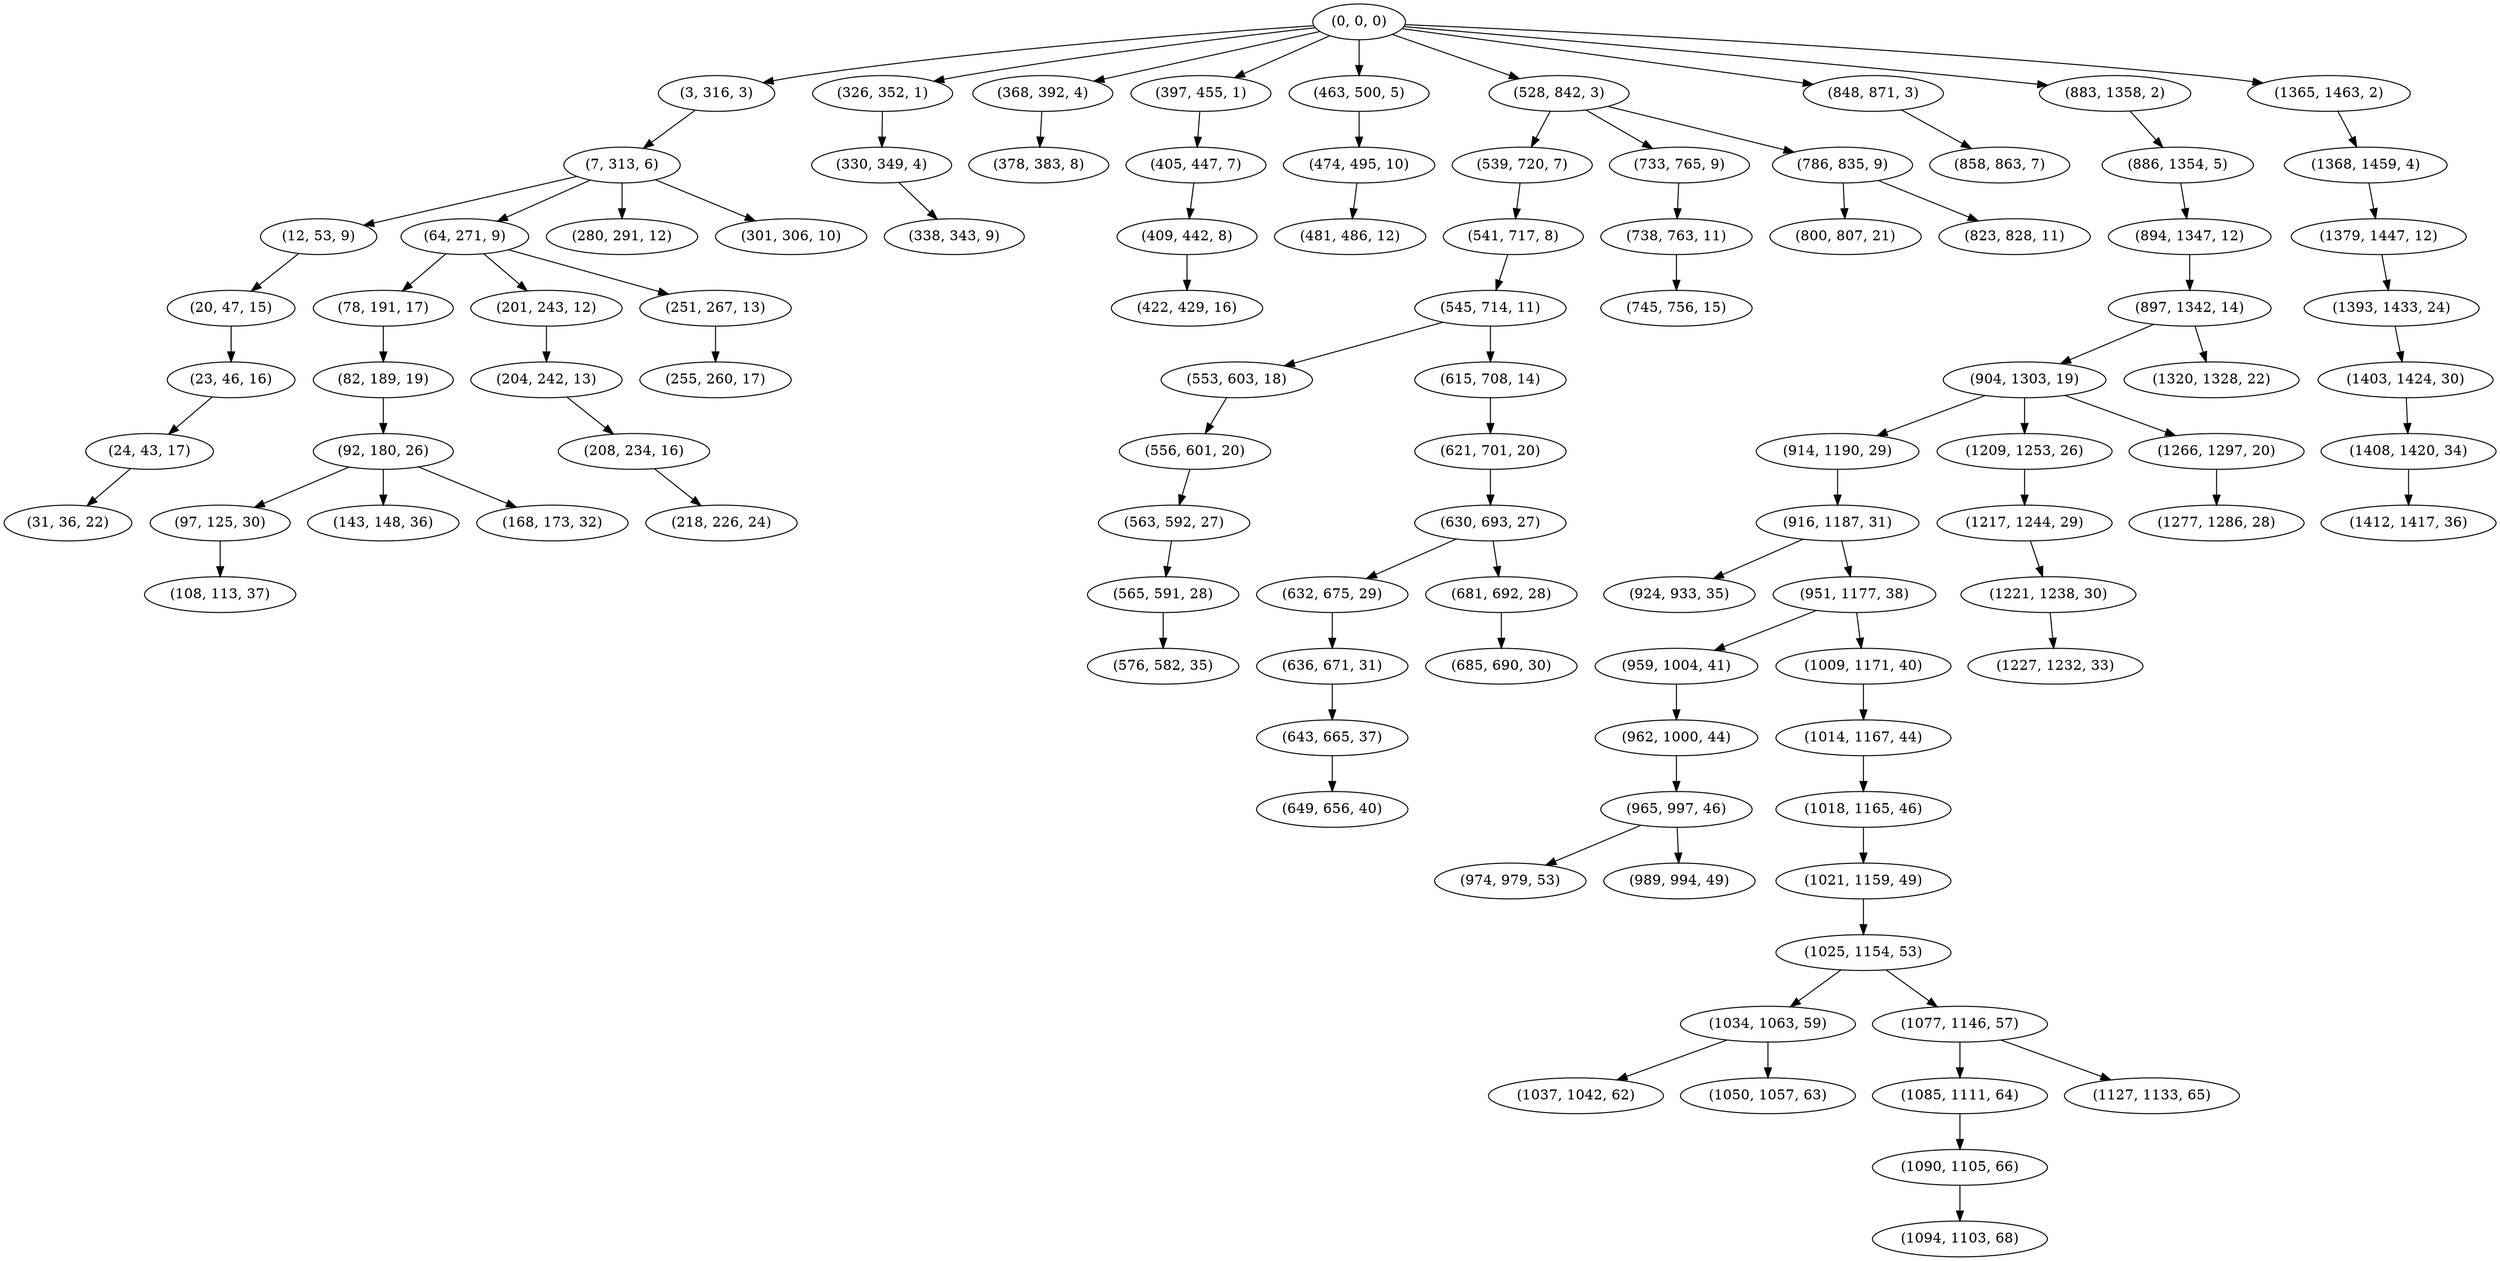 digraph tree {
    "(0, 0, 0)";
    "(3, 316, 3)";
    "(7, 313, 6)";
    "(12, 53, 9)";
    "(20, 47, 15)";
    "(23, 46, 16)";
    "(24, 43, 17)";
    "(31, 36, 22)";
    "(64, 271, 9)";
    "(78, 191, 17)";
    "(82, 189, 19)";
    "(92, 180, 26)";
    "(97, 125, 30)";
    "(108, 113, 37)";
    "(143, 148, 36)";
    "(168, 173, 32)";
    "(201, 243, 12)";
    "(204, 242, 13)";
    "(208, 234, 16)";
    "(218, 226, 24)";
    "(251, 267, 13)";
    "(255, 260, 17)";
    "(280, 291, 12)";
    "(301, 306, 10)";
    "(326, 352, 1)";
    "(330, 349, 4)";
    "(338, 343, 9)";
    "(368, 392, 4)";
    "(378, 383, 8)";
    "(397, 455, 1)";
    "(405, 447, 7)";
    "(409, 442, 8)";
    "(422, 429, 16)";
    "(463, 500, 5)";
    "(474, 495, 10)";
    "(481, 486, 12)";
    "(528, 842, 3)";
    "(539, 720, 7)";
    "(541, 717, 8)";
    "(545, 714, 11)";
    "(553, 603, 18)";
    "(556, 601, 20)";
    "(563, 592, 27)";
    "(565, 591, 28)";
    "(576, 582, 35)";
    "(615, 708, 14)";
    "(621, 701, 20)";
    "(630, 693, 27)";
    "(632, 675, 29)";
    "(636, 671, 31)";
    "(643, 665, 37)";
    "(649, 656, 40)";
    "(681, 692, 28)";
    "(685, 690, 30)";
    "(733, 765, 9)";
    "(738, 763, 11)";
    "(745, 756, 15)";
    "(786, 835, 9)";
    "(800, 807, 21)";
    "(823, 828, 11)";
    "(848, 871, 3)";
    "(858, 863, 7)";
    "(883, 1358, 2)";
    "(886, 1354, 5)";
    "(894, 1347, 12)";
    "(897, 1342, 14)";
    "(904, 1303, 19)";
    "(914, 1190, 29)";
    "(916, 1187, 31)";
    "(924, 933, 35)";
    "(951, 1177, 38)";
    "(959, 1004, 41)";
    "(962, 1000, 44)";
    "(965, 997, 46)";
    "(974, 979, 53)";
    "(989, 994, 49)";
    "(1009, 1171, 40)";
    "(1014, 1167, 44)";
    "(1018, 1165, 46)";
    "(1021, 1159, 49)";
    "(1025, 1154, 53)";
    "(1034, 1063, 59)";
    "(1037, 1042, 62)";
    "(1050, 1057, 63)";
    "(1077, 1146, 57)";
    "(1085, 1111, 64)";
    "(1090, 1105, 66)";
    "(1094, 1103, 68)";
    "(1127, 1133, 65)";
    "(1209, 1253, 26)";
    "(1217, 1244, 29)";
    "(1221, 1238, 30)";
    "(1227, 1232, 33)";
    "(1266, 1297, 20)";
    "(1277, 1286, 28)";
    "(1320, 1328, 22)";
    "(1365, 1463, 2)";
    "(1368, 1459, 4)";
    "(1379, 1447, 12)";
    "(1393, 1433, 24)";
    "(1403, 1424, 30)";
    "(1408, 1420, 34)";
    "(1412, 1417, 36)";
    "(0, 0, 0)" -> "(3, 316, 3)";
    "(0, 0, 0)" -> "(326, 352, 1)";
    "(0, 0, 0)" -> "(368, 392, 4)";
    "(0, 0, 0)" -> "(397, 455, 1)";
    "(0, 0, 0)" -> "(463, 500, 5)";
    "(0, 0, 0)" -> "(528, 842, 3)";
    "(0, 0, 0)" -> "(848, 871, 3)";
    "(0, 0, 0)" -> "(883, 1358, 2)";
    "(0, 0, 0)" -> "(1365, 1463, 2)";
    "(3, 316, 3)" -> "(7, 313, 6)";
    "(7, 313, 6)" -> "(12, 53, 9)";
    "(7, 313, 6)" -> "(64, 271, 9)";
    "(7, 313, 6)" -> "(280, 291, 12)";
    "(7, 313, 6)" -> "(301, 306, 10)";
    "(12, 53, 9)" -> "(20, 47, 15)";
    "(20, 47, 15)" -> "(23, 46, 16)";
    "(23, 46, 16)" -> "(24, 43, 17)";
    "(24, 43, 17)" -> "(31, 36, 22)";
    "(64, 271, 9)" -> "(78, 191, 17)";
    "(64, 271, 9)" -> "(201, 243, 12)";
    "(64, 271, 9)" -> "(251, 267, 13)";
    "(78, 191, 17)" -> "(82, 189, 19)";
    "(82, 189, 19)" -> "(92, 180, 26)";
    "(92, 180, 26)" -> "(97, 125, 30)";
    "(92, 180, 26)" -> "(143, 148, 36)";
    "(92, 180, 26)" -> "(168, 173, 32)";
    "(97, 125, 30)" -> "(108, 113, 37)";
    "(201, 243, 12)" -> "(204, 242, 13)";
    "(204, 242, 13)" -> "(208, 234, 16)";
    "(208, 234, 16)" -> "(218, 226, 24)";
    "(251, 267, 13)" -> "(255, 260, 17)";
    "(326, 352, 1)" -> "(330, 349, 4)";
    "(330, 349, 4)" -> "(338, 343, 9)";
    "(368, 392, 4)" -> "(378, 383, 8)";
    "(397, 455, 1)" -> "(405, 447, 7)";
    "(405, 447, 7)" -> "(409, 442, 8)";
    "(409, 442, 8)" -> "(422, 429, 16)";
    "(463, 500, 5)" -> "(474, 495, 10)";
    "(474, 495, 10)" -> "(481, 486, 12)";
    "(528, 842, 3)" -> "(539, 720, 7)";
    "(528, 842, 3)" -> "(733, 765, 9)";
    "(528, 842, 3)" -> "(786, 835, 9)";
    "(539, 720, 7)" -> "(541, 717, 8)";
    "(541, 717, 8)" -> "(545, 714, 11)";
    "(545, 714, 11)" -> "(553, 603, 18)";
    "(545, 714, 11)" -> "(615, 708, 14)";
    "(553, 603, 18)" -> "(556, 601, 20)";
    "(556, 601, 20)" -> "(563, 592, 27)";
    "(563, 592, 27)" -> "(565, 591, 28)";
    "(565, 591, 28)" -> "(576, 582, 35)";
    "(615, 708, 14)" -> "(621, 701, 20)";
    "(621, 701, 20)" -> "(630, 693, 27)";
    "(630, 693, 27)" -> "(632, 675, 29)";
    "(630, 693, 27)" -> "(681, 692, 28)";
    "(632, 675, 29)" -> "(636, 671, 31)";
    "(636, 671, 31)" -> "(643, 665, 37)";
    "(643, 665, 37)" -> "(649, 656, 40)";
    "(681, 692, 28)" -> "(685, 690, 30)";
    "(733, 765, 9)" -> "(738, 763, 11)";
    "(738, 763, 11)" -> "(745, 756, 15)";
    "(786, 835, 9)" -> "(800, 807, 21)";
    "(786, 835, 9)" -> "(823, 828, 11)";
    "(848, 871, 3)" -> "(858, 863, 7)";
    "(883, 1358, 2)" -> "(886, 1354, 5)";
    "(886, 1354, 5)" -> "(894, 1347, 12)";
    "(894, 1347, 12)" -> "(897, 1342, 14)";
    "(897, 1342, 14)" -> "(904, 1303, 19)";
    "(897, 1342, 14)" -> "(1320, 1328, 22)";
    "(904, 1303, 19)" -> "(914, 1190, 29)";
    "(904, 1303, 19)" -> "(1209, 1253, 26)";
    "(904, 1303, 19)" -> "(1266, 1297, 20)";
    "(914, 1190, 29)" -> "(916, 1187, 31)";
    "(916, 1187, 31)" -> "(924, 933, 35)";
    "(916, 1187, 31)" -> "(951, 1177, 38)";
    "(951, 1177, 38)" -> "(959, 1004, 41)";
    "(951, 1177, 38)" -> "(1009, 1171, 40)";
    "(959, 1004, 41)" -> "(962, 1000, 44)";
    "(962, 1000, 44)" -> "(965, 997, 46)";
    "(965, 997, 46)" -> "(974, 979, 53)";
    "(965, 997, 46)" -> "(989, 994, 49)";
    "(1009, 1171, 40)" -> "(1014, 1167, 44)";
    "(1014, 1167, 44)" -> "(1018, 1165, 46)";
    "(1018, 1165, 46)" -> "(1021, 1159, 49)";
    "(1021, 1159, 49)" -> "(1025, 1154, 53)";
    "(1025, 1154, 53)" -> "(1034, 1063, 59)";
    "(1025, 1154, 53)" -> "(1077, 1146, 57)";
    "(1034, 1063, 59)" -> "(1037, 1042, 62)";
    "(1034, 1063, 59)" -> "(1050, 1057, 63)";
    "(1077, 1146, 57)" -> "(1085, 1111, 64)";
    "(1077, 1146, 57)" -> "(1127, 1133, 65)";
    "(1085, 1111, 64)" -> "(1090, 1105, 66)";
    "(1090, 1105, 66)" -> "(1094, 1103, 68)";
    "(1209, 1253, 26)" -> "(1217, 1244, 29)";
    "(1217, 1244, 29)" -> "(1221, 1238, 30)";
    "(1221, 1238, 30)" -> "(1227, 1232, 33)";
    "(1266, 1297, 20)" -> "(1277, 1286, 28)";
    "(1365, 1463, 2)" -> "(1368, 1459, 4)";
    "(1368, 1459, 4)" -> "(1379, 1447, 12)";
    "(1379, 1447, 12)" -> "(1393, 1433, 24)";
    "(1393, 1433, 24)" -> "(1403, 1424, 30)";
    "(1403, 1424, 30)" -> "(1408, 1420, 34)";
    "(1408, 1420, 34)" -> "(1412, 1417, 36)";
}
